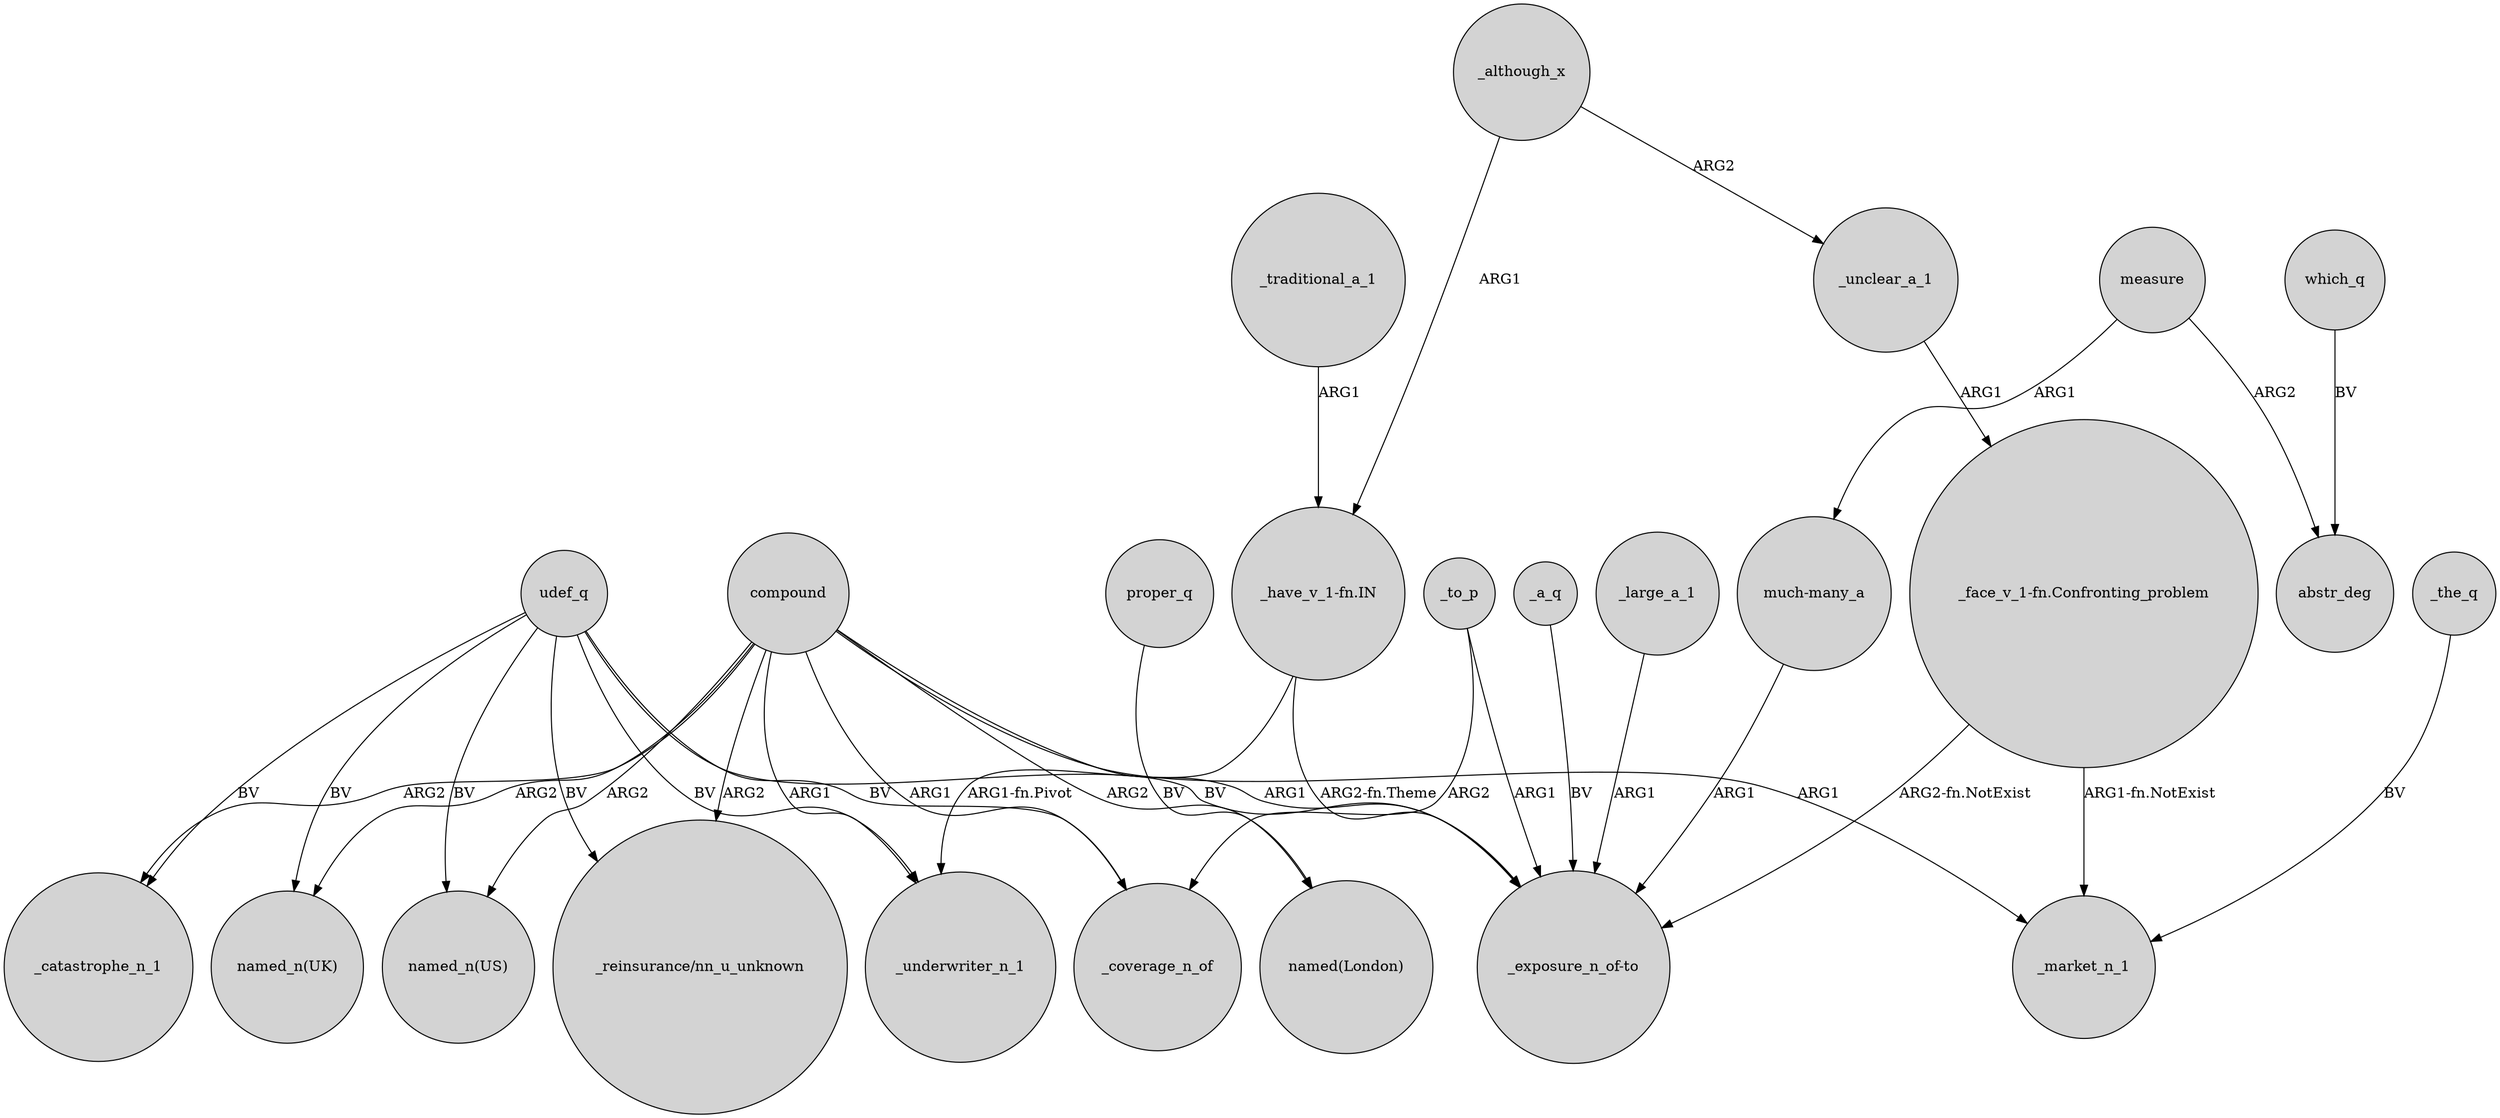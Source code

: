 digraph {
	node [shape=circle style=filled]
	compound -> _underwriter_n_1 [label=ARG1]
	measure -> abstr_deg [label=ARG2]
	udef_q -> "named_n(UK)" [label=BV]
	udef_q -> "named_n(US)" [label=BV]
	_a_q -> "_exposure_n_of-to" [label=BV]
	_traditional_a_1 -> "_have_v_1-fn.IN" [label=ARG1]
	compound -> _catastrophe_n_1 [label=ARG2]
	udef_q -> _coverage_n_of [label=BV]
	udef_q -> _catastrophe_n_1 [label=BV]
	"_have_v_1-fn.IN" -> _underwriter_n_1 [label="ARG1-fn.Pivot"]
	_to_p -> _coverage_n_of [label=ARG2]
	"_face_v_1-fn.Confronting_problem" -> _market_n_1 [label="ARG1-fn.NotExist"]
	compound -> "named_n(US)" [label=ARG2]
	"_face_v_1-fn.Confronting_problem" -> "_exposure_n_of-to" [label="ARG2-fn.NotExist"]
	compound -> _coverage_n_of [label=ARG1]
	compound -> "_exposure_n_of-to" [label=ARG1]
	udef_q -> _underwriter_n_1 [label=BV]
	_large_a_1 -> "_exposure_n_of-to" [label=ARG1]
	compound -> "named_n(UK)" [label=ARG2]
	which_q -> abstr_deg [label=BV]
	compound -> "named(London)" [label=ARG2]
	"much-many_a" -> "_exposure_n_of-to" [label=ARG1]
	_although_x -> _unclear_a_1 [label=ARG2]
	proper_q -> "named(London)" [label=BV]
	compound -> "_reinsurance/nn_u_unknown" [label=ARG2]
	udef_q -> "_exposure_n_of-to" [label=BV]
	"_have_v_1-fn.IN" -> "_exposure_n_of-to" [label="ARG2-fn.Theme"]
	compound -> _market_n_1 [label=ARG1]
	measure -> "much-many_a" [label=ARG1]
	_the_q -> _market_n_1 [label=BV]
	udef_q -> "_reinsurance/nn_u_unknown" [label=BV]
	_to_p -> "_exposure_n_of-to" [label=ARG1]
	_unclear_a_1 -> "_face_v_1-fn.Confronting_problem" [label=ARG1]
	_although_x -> "_have_v_1-fn.IN" [label=ARG1]
}
